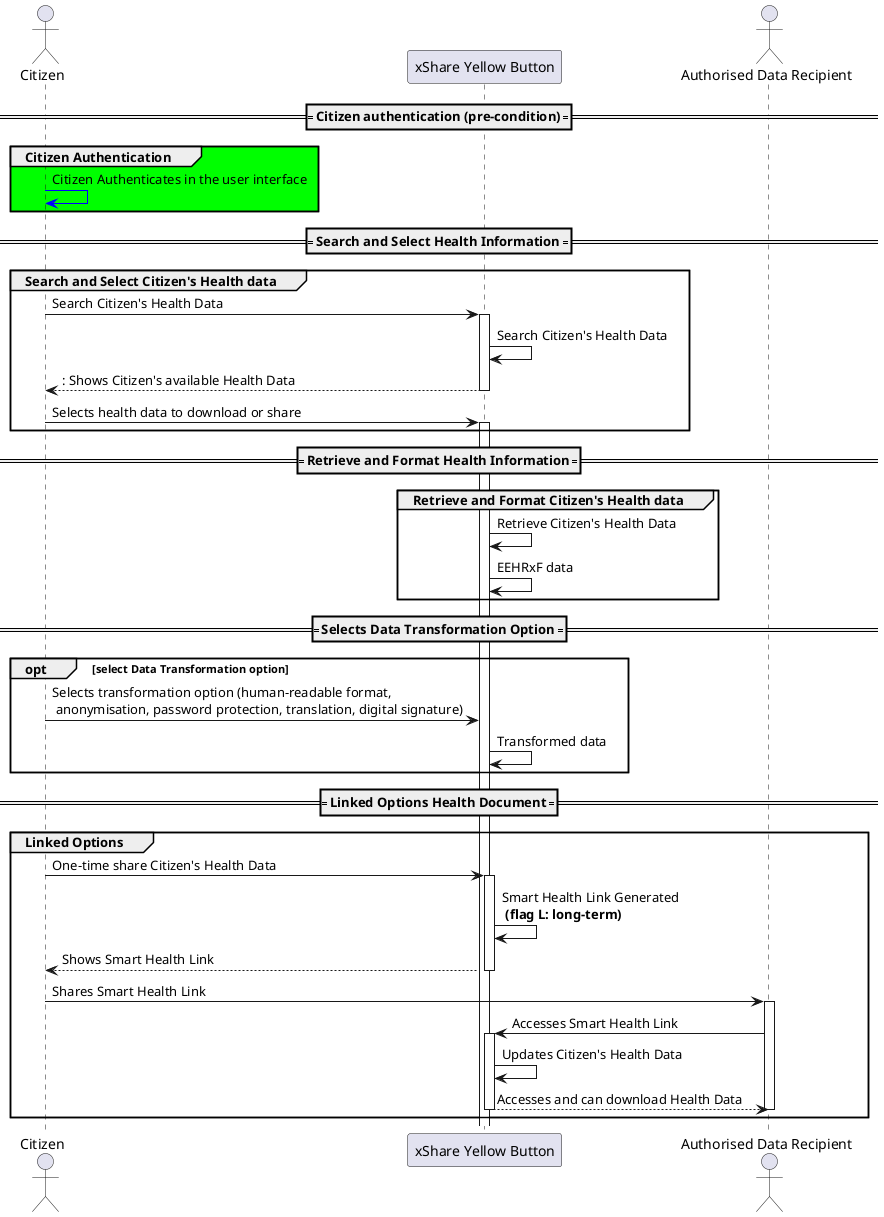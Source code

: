@startuml
actor Citizen
participant "xShare Yellow Button" as xShare
actor "Authorised Data Recipient" as Recipient

==== Citizen authentication (pre-condition) ====
group #00FF00 Citizen Authentication
Citizen -[#blue]> Citizen: Citizen Authenticates in the user interface
end group

==== Search and Select Health Information ====
group Search and Select Citizen's Health data
Citizen -> xShare: Search Citizen's Health Data
activate xShare
xShare -> xShare: Search Citizen's Health Data
return: Shows Citizen's available Health Data
Citizen -> xShare: Selects health data to download or share
activate xShare
end group

==== Retrieve and Format Health Information ====
group Retrieve and Format Citizen's Health data
xShare-> xShare: Retrieve Citizen's Health Data
xShare-> xShare: EEHRxF data
end group

==== Selects Data Transformation Option ====
opt select Data Transformation option
Citizen -> xShare: Selects transformation option (human-readable format, \n anonymisation, password protection, translation, digital signature)
xShare -> xShare: Transformed data
end opt

==== Linked Options Health Document ====

group Linked Options
Citizen -> xShare: One-time share Citizen's Health Data
activate xShare
xShare -> xShare: Smart Health Link Generated\n **(flag L: long-term)**
return Shows Smart Health Link
Citizen -> Recipient: Shares Smart Health Link
activate Recipient
Recipient-> xShare: Accesses Smart Health Link
activate xShare
xShare -> xShare: Updates Citizen's Health Data
return Accesses and can download Health Data
deactivate Recipient
end group

@enduml